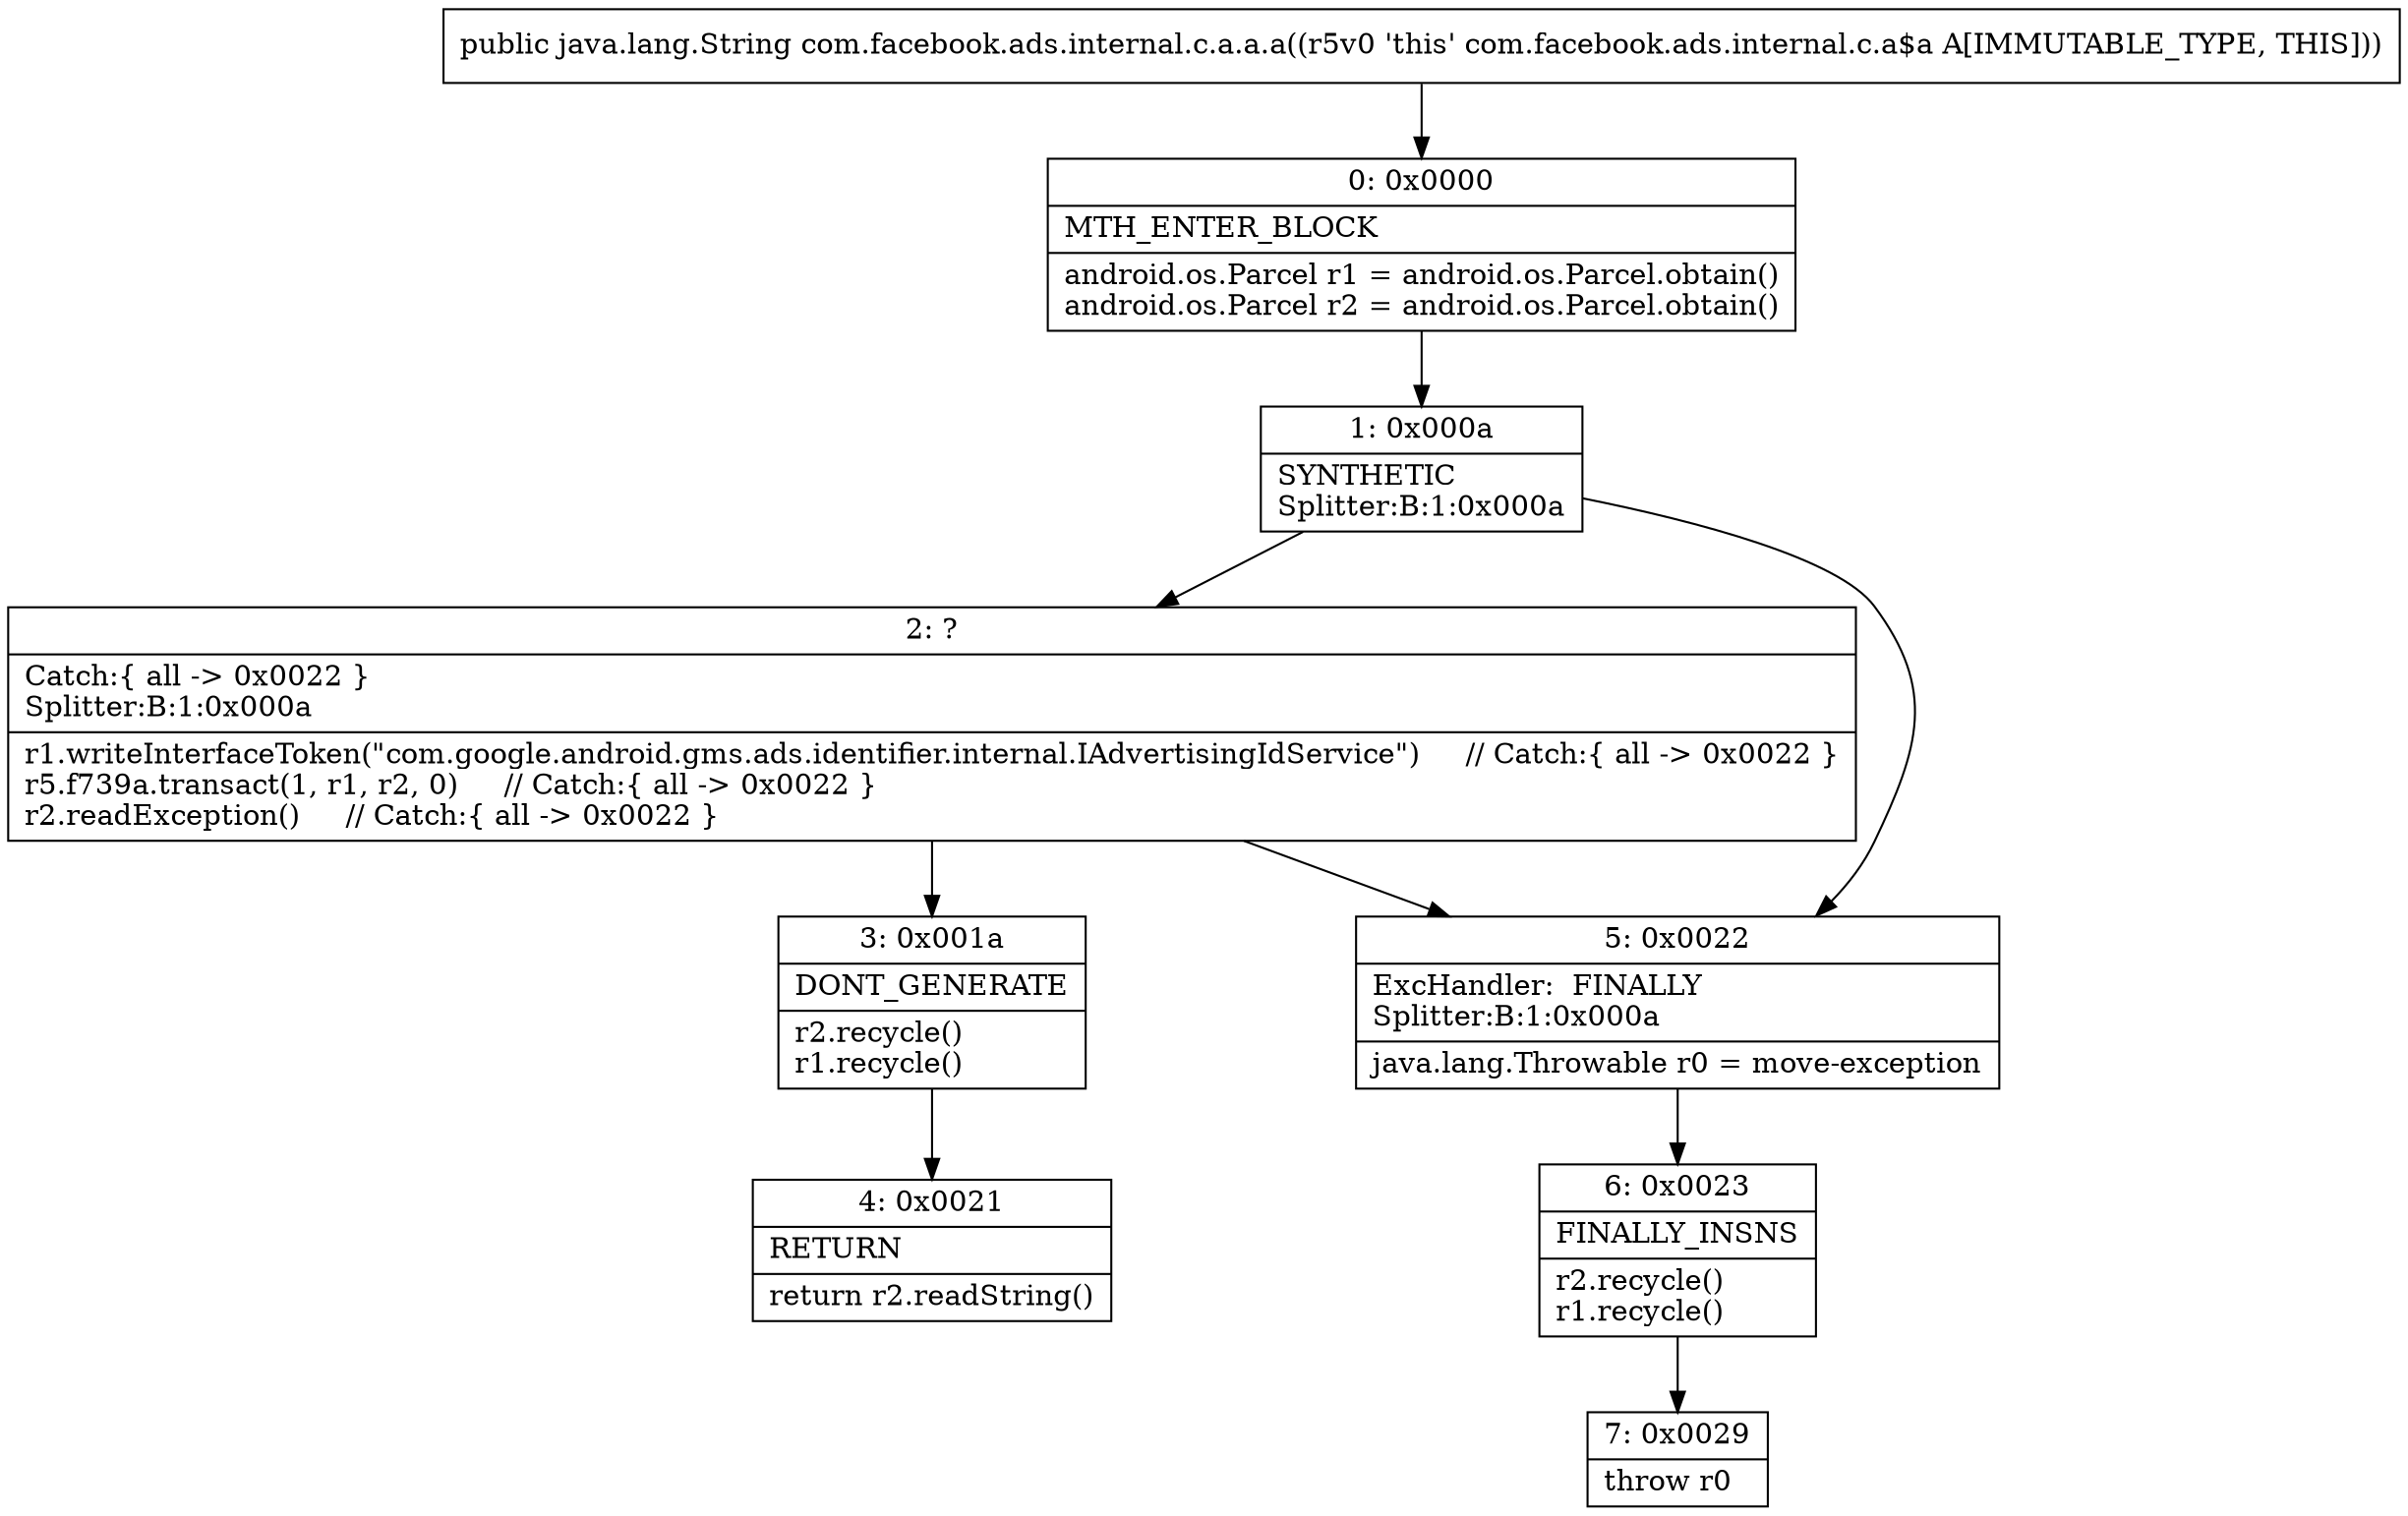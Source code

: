 digraph "CFG forcom.facebook.ads.internal.c.a.a.a()Ljava\/lang\/String;" {
Node_0 [shape=record,label="{0\:\ 0x0000|MTH_ENTER_BLOCK\l|android.os.Parcel r1 = android.os.Parcel.obtain()\landroid.os.Parcel r2 = android.os.Parcel.obtain()\l}"];
Node_1 [shape=record,label="{1\:\ 0x000a|SYNTHETIC\lSplitter:B:1:0x000a\l}"];
Node_2 [shape=record,label="{2\:\ ?|Catch:\{ all \-\> 0x0022 \}\lSplitter:B:1:0x000a\l|r1.writeInterfaceToken(\"com.google.android.gms.ads.identifier.internal.IAdvertisingIdService\")     \/\/ Catch:\{ all \-\> 0x0022 \}\lr5.f739a.transact(1, r1, r2, 0)     \/\/ Catch:\{ all \-\> 0x0022 \}\lr2.readException()     \/\/ Catch:\{ all \-\> 0x0022 \}\l}"];
Node_3 [shape=record,label="{3\:\ 0x001a|DONT_GENERATE\l|r2.recycle()\lr1.recycle()\l}"];
Node_4 [shape=record,label="{4\:\ 0x0021|RETURN\l|return r2.readString()\l}"];
Node_5 [shape=record,label="{5\:\ 0x0022|ExcHandler:  FINALLY\lSplitter:B:1:0x000a\l|java.lang.Throwable r0 = move\-exception\l}"];
Node_6 [shape=record,label="{6\:\ 0x0023|FINALLY_INSNS\l|r2.recycle()\lr1.recycle()\l}"];
Node_7 [shape=record,label="{7\:\ 0x0029|throw r0\l}"];
MethodNode[shape=record,label="{public java.lang.String com.facebook.ads.internal.c.a.a.a((r5v0 'this' com.facebook.ads.internal.c.a$a A[IMMUTABLE_TYPE, THIS])) }"];
MethodNode -> Node_0;
Node_0 -> Node_1;
Node_1 -> Node_2;
Node_1 -> Node_5;
Node_2 -> Node_3;
Node_2 -> Node_5;
Node_3 -> Node_4;
Node_5 -> Node_6;
Node_6 -> Node_7;
}

